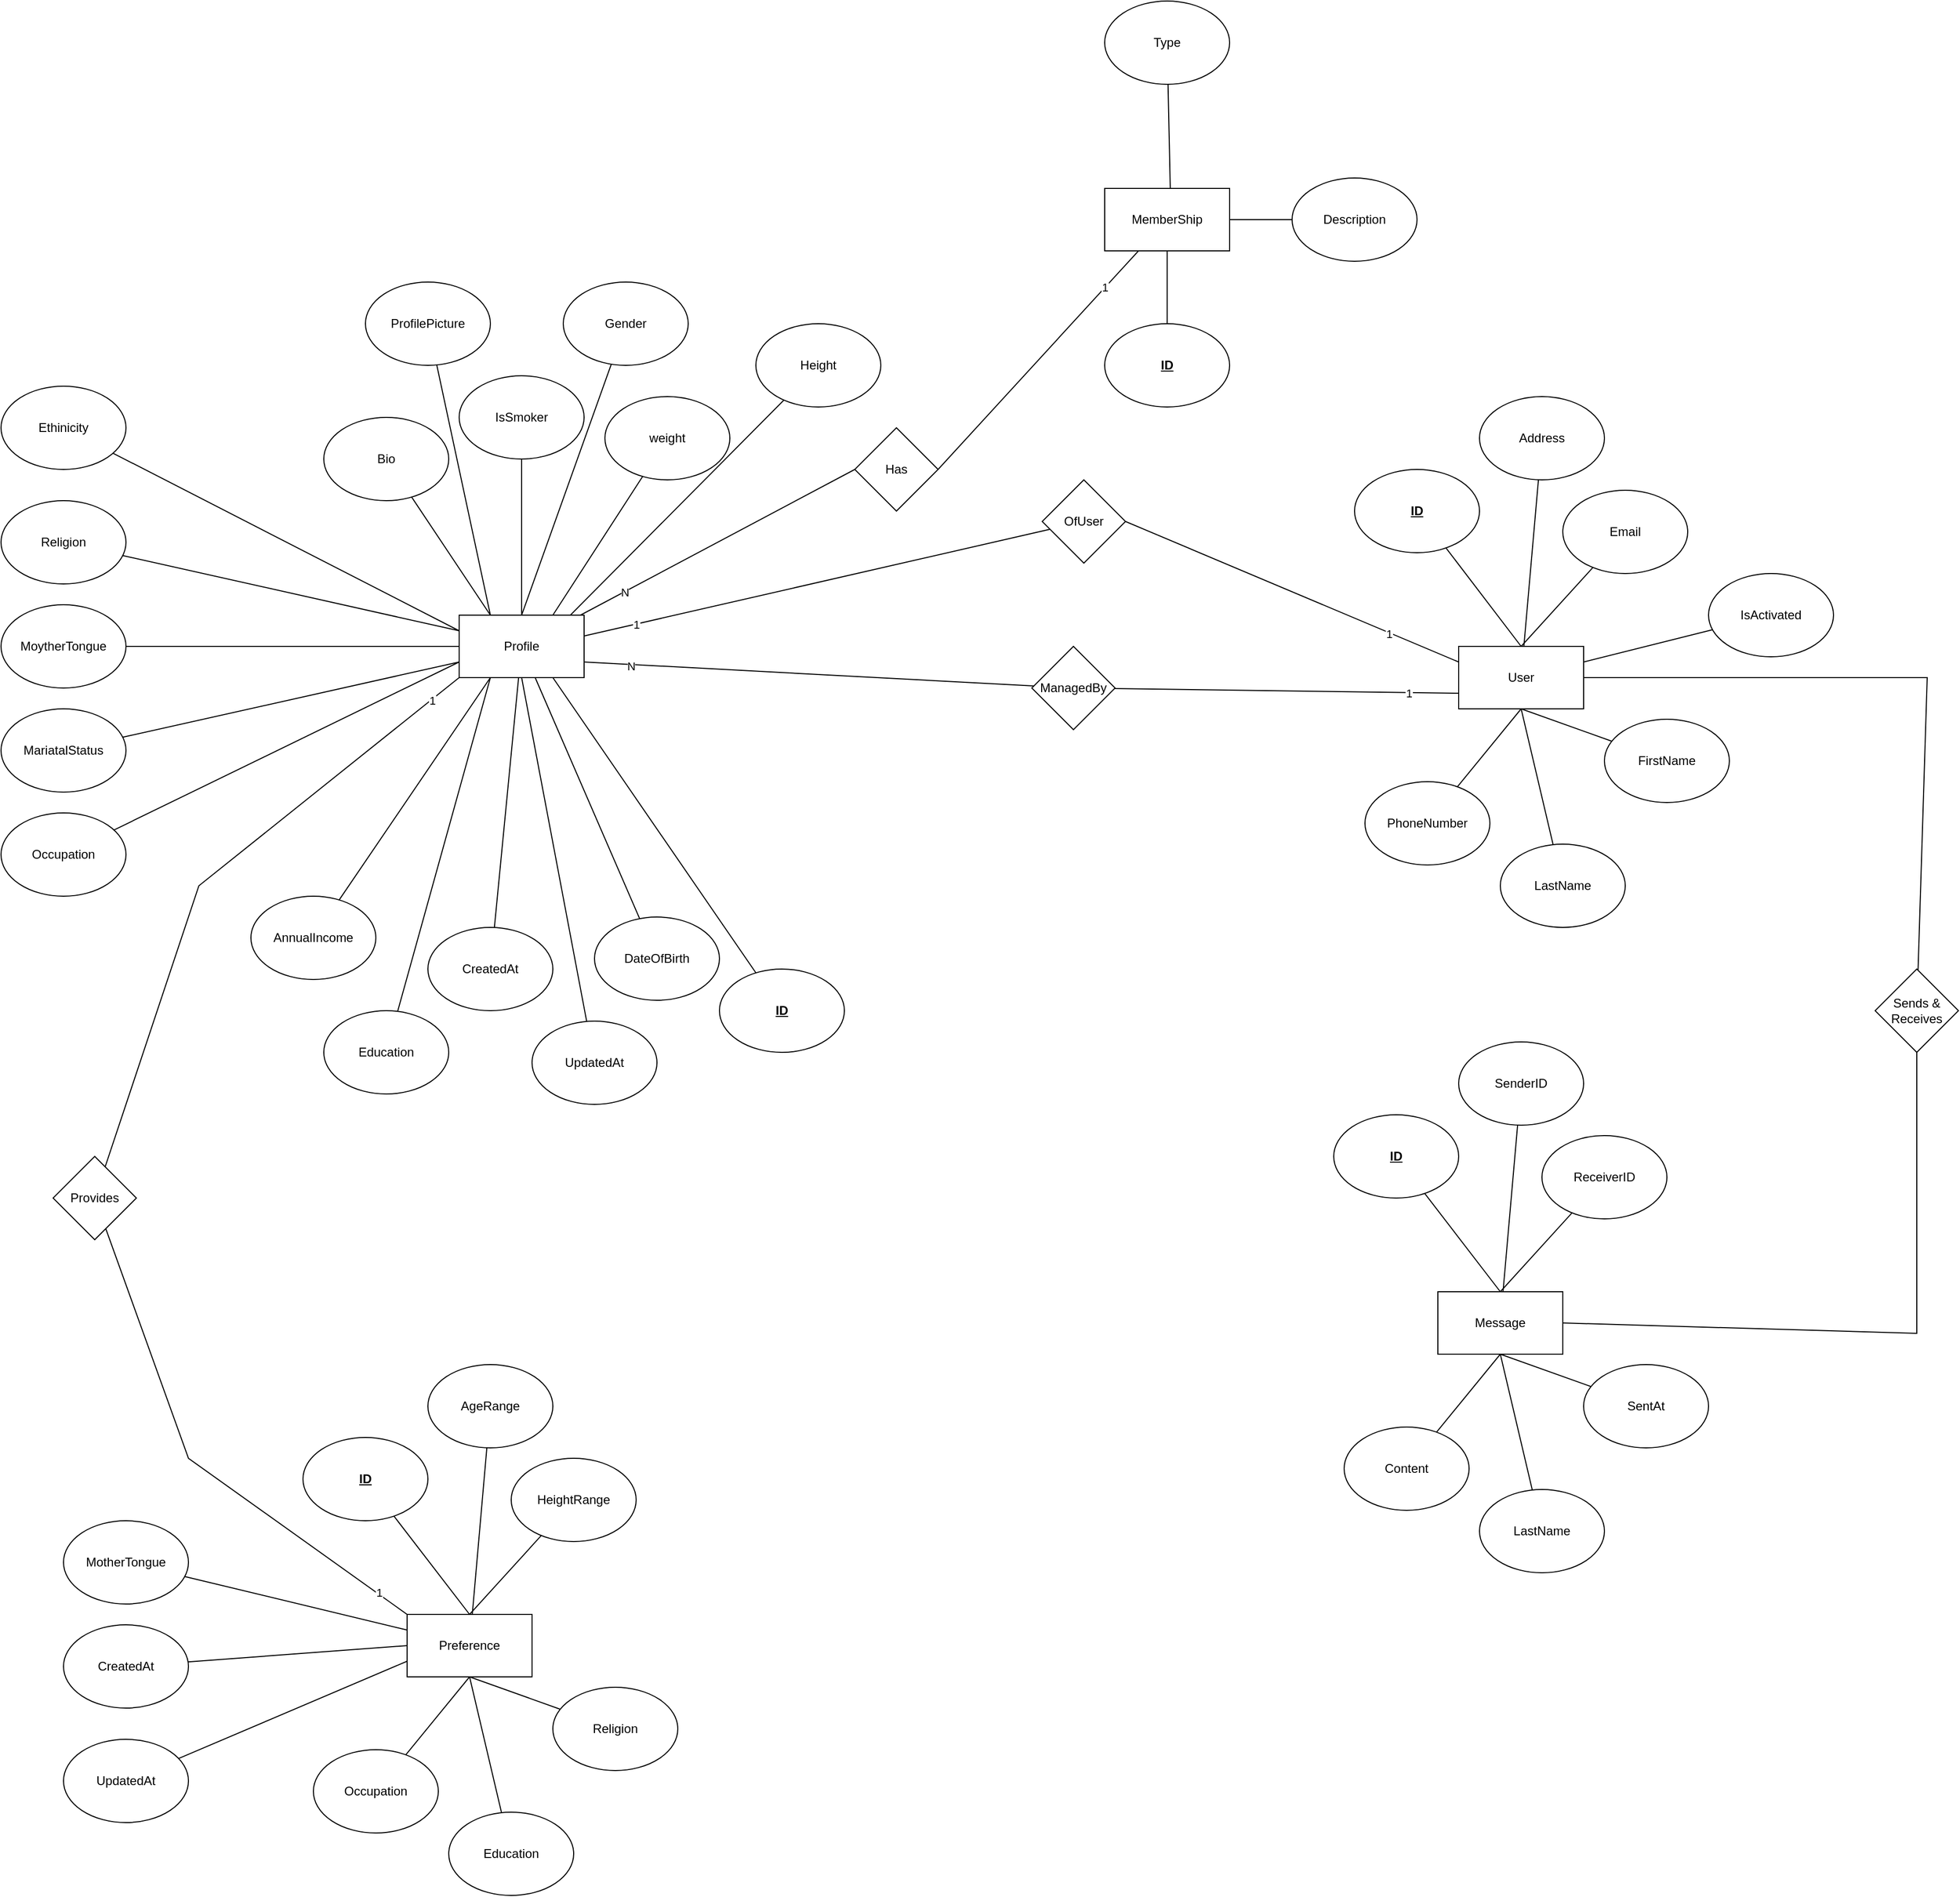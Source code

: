 <mxfile version="24.3.1" type="device">
  <diagram id="R2lEEEUBdFMjLlhIrx00" name="Page-1">
    <mxGraphModel dx="3243" dy="2433" grid="1" gridSize="10" guides="1" tooltips="1" connect="1" arrows="1" fold="1" page="1" pageScale="1" pageWidth="850" pageHeight="1100" math="0" shadow="0" extFonts="Permanent Marker^https://fonts.googleapis.com/css?family=Permanent+Marker">
      <root>
        <mxCell id="0" />
        <mxCell id="1" parent="0" />
        <mxCell id="hpJ25cg99E9ZZXq1IkF3-1" value="Profile" style="rounded=0;whiteSpace=wrap;html=1;" vertex="1" parent="1">
          <mxGeometry x="80" y="520" width="120" height="60" as="geometry" />
        </mxCell>
        <mxCell id="hpJ25cg99E9ZZXq1IkF3-52" style="edgeStyle=none;rounded=0;orthogonalLoop=1;jettySize=auto;html=1;entryX=1;entryY=0.5;entryDx=0;entryDy=0;endArrow=none;endFill=0;exitX=0;exitY=0.25;exitDx=0;exitDy=0;" edge="1" parent="1" source="hpJ25cg99E9ZZXq1IkF3-2" target="hpJ25cg99E9ZZXq1IkF3-50">
          <mxGeometry relative="1" as="geometry" />
        </mxCell>
        <mxCell id="hpJ25cg99E9ZZXq1IkF3-54" value="1" style="edgeLabel;html=1;align=center;verticalAlign=middle;resizable=0;points=[];" vertex="1" connectable="0" parent="hpJ25cg99E9ZZXq1IkF3-52">
          <mxGeometry x="-0.583" y="1" relative="1" as="geometry">
            <mxPoint as="offset" />
          </mxGeometry>
        </mxCell>
        <mxCell id="hpJ25cg99E9ZZXq1IkF3-2" value="User" style="rounded=0;whiteSpace=wrap;html=1;" vertex="1" parent="1">
          <mxGeometry x="1040" y="550" width="120" height="60" as="geometry" />
        </mxCell>
        <mxCell id="hpJ25cg99E9ZZXq1IkF3-32" style="edgeStyle=none;rounded=0;orthogonalLoop=1;jettySize=auto;html=1;entryX=0.75;entryY=1;entryDx=0;entryDy=0;endArrow=none;endFill=0;" edge="1" parent="1" source="hpJ25cg99E9ZZXq1IkF3-3" target="hpJ25cg99E9ZZXq1IkF3-1">
          <mxGeometry relative="1" as="geometry" />
        </mxCell>
        <mxCell id="hpJ25cg99E9ZZXq1IkF3-3" value="&lt;b&gt;&lt;u&gt;ID&lt;/u&gt;&lt;/b&gt;" style="ellipse;whiteSpace=wrap;html=1;" vertex="1" parent="1">
          <mxGeometry x="330" y="860" width="120" height="80" as="geometry" />
        </mxCell>
        <mxCell id="hpJ25cg99E9ZZXq1IkF3-47" style="edgeStyle=none;rounded=0;orthogonalLoop=1;jettySize=auto;html=1;entryX=0.5;entryY=1;entryDx=0;entryDy=0;endArrow=none;endFill=0;" edge="1" parent="1" source="hpJ25cg99E9ZZXq1IkF3-4" target="hpJ25cg99E9ZZXq1IkF3-2">
          <mxGeometry relative="1" as="geometry" />
        </mxCell>
        <mxCell id="hpJ25cg99E9ZZXq1IkF3-4" value="FirstName" style="ellipse;whiteSpace=wrap;html=1;" vertex="1" parent="1">
          <mxGeometry x="1180" y="620" width="120" height="80" as="geometry" />
        </mxCell>
        <mxCell id="hpJ25cg99E9ZZXq1IkF3-42" style="edgeStyle=none;rounded=0;orthogonalLoop=1;jettySize=auto;html=1;entryX=0;entryY=0.25;entryDx=0;entryDy=0;endArrow=none;endFill=0;" edge="1" parent="1" source="hpJ25cg99E9ZZXq1IkF3-5" target="hpJ25cg99E9ZZXq1IkF3-1">
          <mxGeometry relative="1" as="geometry" />
        </mxCell>
        <mxCell id="hpJ25cg99E9ZZXq1IkF3-5" value="Ethinicity" style="ellipse;whiteSpace=wrap;html=1;" vertex="1" parent="1">
          <mxGeometry x="-360" y="300" width="120" height="80" as="geometry" />
        </mxCell>
        <mxCell id="hpJ25cg99E9ZZXq1IkF3-49" style="edgeStyle=none;rounded=0;orthogonalLoop=1;jettySize=auto;html=1;entryX=0.5;entryY=1;entryDx=0;entryDy=0;endArrow=none;endFill=0;" edge="1" parent="1" source="hpJ25cg99E9ZZXq1IkF3-6" target="hpJ25cg99E9ZZXq1IkF3-2">
          <mxGeometry relative="1" as="geometry" />
        </mxCell>
        <mxCell id="hpJ25cg99E9ZZXq1IkF3-6" value="PhoneNumber" style="ellipse;whiteSpace=wrap;html=1;" vertex="1" parent="1">
          <mxGeometry x="950" y="680" width="120" height="80" as="geometry" />
        </mxCell>
        <mxCell id="hpJ25cg99E9ZZXq1IkF3-29" style="edgeStyle=none;rounded=0;orthogonalLoop=1;jettySize=auto;html=1;entryX=0.5;entryY=0;entryDx=0;entryDy=0;endArrow=none;endFill=0;" edge="1" parent="1" source="hpJ25cg99E9ZZXq1IkF3-7" target="hpJ25cg99E9ZZXq1IkF3-1">
          <mxGeometry relative="1" as="geometry" />
        </mxCell>
        <mxCell id="hpJ25cg99E9ZZXq1IkF3-7" value="Gender" style="ellipse;whiteSpace=wrap;html=1;" vertex="1" parent="1">
          <mxGeometry x="180" y="200" width="120" height="80" as="geometry" />
        </mxCell>
        <mxCell id="hpJ25cg99E9ZZXq1IkF3-48" style="edgeStyle=none;rounded=0;orthogonalLoop=1;jettySize=auto;html=1;entryX=0.5;entryY=1;entryDx=0;entryDy=0;endArrow=none;endFill=0;" edge="1" parent="1" source="hpJ25cg99E9ZZXq1IkF3-8" target="hpJ25cg99E9ZZXq1IkF3-2">
          <mxGeometry relative="1" as="geometry" />
        </mxCell>
        <mxCell id="hpJ25cg99E9ZZXq1IkF3-8" value="LastName" style="ellipse;whiteSpace=wrap;html=1;" vertex="1" parent="1">
          <mxGeometry x="1080" y="740" width="120" height="80" as="geometry" />
        </mxCell>
        <mxCell id="hpJ25cg99E9ZZXq1IkF3-33" style="edgeStyle=none;rounded=0;orthogonalLoop=1;jettySize=auto;html=1;endArrow=none;endFill=0;" edge="1" parent="1" source="hpJ25cg99E9ZZXq1IkF3-9" target="hpJ25cg99E9ZZXq1IkF3-1">
          <mxGeometry relative="1" as="geometry" />
        </mxCell>
        <mxCell id="hpJ25cg99E9ZZXq1IkF3-9" value="DateOfBirth" style="ellipse;whiteSpace=wrap;html=1;" vertex="1" parent="1">
          <mxGeometry x="210" y="810" width="120" height="80" as="geometry" />
        </mxCell>
        <mxCell id="hpJ25cg99E9ZZXq1IkF3-45" style="edgeStyle=none;rounded=0;orthogonalLoop=1;jettySize=auto;html=1;entryX=0.5;entryY=0;entryDx=0;entryDy=0;endArrow=none;endFill=0;" edge="1" parent="1" source="hpJ25cg99E9ZZXq1IkF3-10" target="hpJ25cg99E9ZZXq1IkF3-2">
          <mxGeometry relative="1" as="geometry" />
        </mxCell>
        <mxCell id="hpJ25cg99E9ZZXq1IkF3-10" value="Email" style="ellipse;whiteSpace=wrap;html=1;" vertex="1" parent="1">
          <mxGeometry x="1140" y="400" width="120" height="80" as="geometry" />
        </mxCell>
        <mxCell id="hpJ25cg99E9ZZXq1IkF3-41" style="edgeStyle=none;rounded=0;orthogonalLoop=1;jettySize=auto;html=1;entryX=0;entryY=0.25;entryDx=0;entryDy=0;endArrow=none;endFill=0;" edge="1" parent="1" source="hpJ25cg99E9ZZXq1IkF3-11" target="hpJ25cg99E9ZZXq1IkF3-1">
          <mxGeometry relative="1" as="geometry" />
        </mxCell>
        <mxCell id="hpJ25cg99E9ZZXq1IkF3-11" value="Religion" style="ellipse;whiteSpace=wrap;html=1;" vertex="1" parent="1">
          <mxGeometry x="-360" y="410" width="120" height="80" as="geometry" />
        </mxCell>
        <mxCell id="hpJ25cg99E9ZZXq1IkF3-44" style="edgeStyle=none;rounded=0;orthogonalLoop=1;jettySize=auto;html=1;endArrow=none;endFill=0;" edge="1" parent="1" source="hpJ25cg99E9ZZXq1IkF3-12" target="hpJ25cg99E9ZZXq1IkF3-2">
          <mxGeometry relative="1" as="geometry" />
        </mxCell>
        <mxCell id="hpJ25cg99E9ZZXq1IkF3-12" value="Address" style="ellipse;whiteSpace=wrap;html=1;" vertex="1" parent="1">
          <mxGeometry x="1060" y="310" width="120" height="80" as="geometry" />
        </mxCell>
        <mxCell id="hpJ25cg99E9ZZXq1IkF3-40" style="edgeStyle=none;rounded=0;orthogonalLoop=1;jettySize=auto;html=1;entryX=0;entryY=0.5;entryDx=0;entryDy=0;endArrow=none;endFill=0;" edge="1" parent="1" source="hpJ25cg99E9ZZXq1IkF3-13" target="hpJ25cg99E9ZZXq1IkF3-1">
          <mxGeometry relative="1" as="geometry" />
        </mxCell>
        <mxCell id="hpJ25cg99E9ZZXq1IkF3-13" value="MoytherTongue" style="ellipse;whiteSpace=wrap;html=1;" vertex="1" parent="1">
          <mxGeometry x="-360" y="510" width="120" height="80" as="geometry" />
        </mxCell>
        <mxCell id="hpJ25cg99E9ZZXq1IkF3-36" style="edgeStyle=none;rounded=0;orthogonalLoop=1;jettySize=auto;html=1;entryX=0.25;entryY=1;entryDx=0;entryDy=0;endArrow=none;endFill=0;" edge="1" parent="1" source="hpJ25cg99E9ZZXq1IkF3-14" target="hpJ25cg99E9ZZXq1IkF3-1">
          <mxGeometry relative="1" as="geometry" />
        </mxCell>
        <mxCell id="hpJ25cg99E9ZZXq1IkF3-14" value="Education" style="ellipse;whiteSpace=wrap;html=1;" vertex="1" parent="1">
          <mxGeometry x="-50" y="900" width="120" height="80" as="geometry" />
        </mxCell>
        <mxCell id="hpJ25cg99E9ZZXq1IkF3-38" style="edgeStyle=none;rounded=0;orthogonalLoop=1;jettySize=auto;html=1;entryX=0;entryY=0.75;entryDx=0;entryDy=0;endArrow=none;endFill=0;" edge="1" parent="1" source="hpJ25cg99E9ZZXq1IkF3-15" target="hpJ25cg99E9ZZXq1IkF3-1">
          <mxGeometry relative="1" as="geometry" />
        </mxCell>
        <mxCell id="hpJ25cg99E9ZZXq1IkF3-15" value="Occupation" style="ellipse;whiteSpace=wrap;html=1;" vertex="1" parent="1">
          <mxGeometry x="-360" y="710" width="120" height="80" as="geometry" />
        </mxCell>
        <mxCell id="hpJ25cg99E9ZZXq1IkF3-37" style="edgeStyle=none;rounded=0;orthogonalLoop=1;jettySize=auto;html=1;entryX=0.25;entryY=1;entryDx=0;entryDy=0;endArrow=none;endFill=0;" edge="1" parent="1" source="hpJ25cg99E9ZZXq1IkF3-16" target="hpJ25cg99E9ZZXq1IkF3-1">
          <mxGeometry relative="1" as="geometry" />
        </mxCell>
        <mxCell id="hpJ25cg99E9ZZXq1IkF3-16" value="AnnualIncome" style="ellipse;whiteSpace=wrap;html=1;" vertex="1" parent="1">
          <mxGeometry x="-120" y="790" width="120" height="80" as="geometry" />
        </mxCell>
        <mxCell id="hpJ25cg99E9ZZXq1IkF3-31" style="edgeStyle=none;rounded=0;orthogonalLoop=1;jettySize=auto;html=1;entryX=0.888;entryY=0.004;entryDx=0;entryDy=0;endArrow=none;endFill=0;entryPerimeter=0;" edge="1" parent="1" source="hpJ25cg99E9ZZXq1IkF3-17" target="hpJ25cg99E9ZZXq1IkF3-1">
          <mxGeometry relative="1" as="geometry" />
        </mxCell>
        <mxCell id="hpJ25cg99E9ZZXq1IkF3-17" value="Height" style="ellipse;whiteSpace=wrap;html=1;" vertex="1" parent="1">
          <mxGeometry x="365" y="240" width="120" height="80" as="geometry" />
        </mxCell>
        <mxCell id="hpJ25cg99E9ZZXq1IkF3-30" style="edgeStyle=none;rounded=0;orthogonalLoop=1;jettySize=auto;html=1;entryX=0.75;entryY=0;entryDx=0;entryDy=0;endArrow=none;endFill=0;" edge="1" parent="1" source="hpJ25cg99E9ZZXq1IkF3-18" target="hpJ25cg99E9ZZXq1IkF3-1">
          <mxGeometry relative="1" as="geometry" />
        </mxCell>
        <mxCell id="hpJ25cg99E9ZZXq1IkF3-18" value="weight" style="ellipse;whiteSpace=wrap;html=1;" vertex="1" parent="1">
          <mxGeometry x="220" y="310" width="120" height="80" as="geometry" />
        </mxCell>
        <mxCell id="hpJ25cg99E9ZZXq1IkF3-39" style="edgeStyle=none;rounded=0;orthogonalLoop=1;jettySize=auto;html=1;entryX=0;entryY=0.75;entryDx=0;entryDy=0;endArrow=none;endFill=0;" edge="1" parent="1" source="hpJ25cg99E9ZZXq1IkF3-19" target="hpJ25cg99E9ZZXq1IkF3-1">
          <mxGeometry relative="1" as="geometry" />
        </mxCell>
        <mxCell id="hpJ25cg99E9ZZXq1IkF3-19" value="MariatalStatus" style="ellipse;whiteSpace=wrap;html=1;" vertex="1" parent="1">
          <mxGeometry x="-360" y="610" width="120" height="80" as="geometry" />
        </mxCell>
        <mxCell id="hpJ25cg99E9ZZXq1IkF3-27" style="edgeStyle=none;rounded=0;orthogonalLoop=1;jettySize=auto;html=1;entryX=0.25;entryY=0;entryDx=0;entryDy=0;endArrow=none;endFill=0;" edge="1" parent="1" source="hpJ25cg99E9ZZXq1IkF3-20" target="hpJ25cg99E9ZZXq1IkF3-1">
          <mxGeometry relative="1" as="geometry" />
        </mxCell>
        <mxCell id="hpJ25cg99E9ZZXq1IkF3-20" value="ProfilePicture" style="ellipse;whiteSpace=wrap;html=1;" vertex="1" parent="1">
          <mxGeometry x="-10" y="200" width="120" height="80" as="geometry" />
        </mxCell>
        <mxCell id="hpJ25cg99E9ZZXq1IkF3-26" style="edgeStyle=none;rounded=0;orthogonalLoop=1;jettySize=auto;html=1;entryX=0.25;entryY=0;entryDx=0;entryDy=0;endArrow=none;endFill=0;" edge="1" parent="1" source="hpJ25cg99E9ZZXq1IkF3-21" target="hpJ25cg99E9ZZXq1IkF3-1">
          <mxGeometry relative="1" as="geometry" />
        </mxCell>
        <mxCell id="hpJ25cg99E9ZZXq1IkF3-21" value="Bio" style="ellipse;whiteSpace=wrap;html=1;" vertex="1" parent="1">
          <mxGeometry x="-50" y="330" width="120" height="80" as="geometry" />
        </mxCell>
        <mxCell id="hpJ25cg99E9ZZXq1IkF3-35" style="edgeStyle=none;rounded=0;orthogonalLoop=1;jettySize=auto;html=1;endArrow=none;endFill=0;" edge="1" parent="1" source="hpJ25cg99E9ZZXq1IkF3-22" target="hpJ25cg99E9ZZXq1IkF3-1">
          <mxGeometry relative="1" as="geometry" />
        </mxCell>
        <mxCell id="hpJ25cg99E9ZZXq1IkF3-22" value="CreatedAt" style="ellipse;whiteSpace=wrap;html=1;" vertex="1" parent="1">
          <mxGeometry x="50" y="820" width="120" height="80" as="geometry" />
        </mxCell>
        <mxCell id="hpJ25cg99E9ZZXq1IkF3-34" style="edgeStyle=none;rounded=0;orthogonalLoop=1;jettySize=auto;html=1;entryX=0.5;entryY=1;entryDx=0;entryDy=0;endArrow=none;endFill=0;" edge="1" parent="1" source="hpJ25cg99E9ZZXq1IkF3-23" target="hpJ25cg99E9ZZXq1IkF3-1">
          <mxGeometry relative="1" as="geometry" />
        </mxCell>
        <mxCell id="hpJ25cg99E9ZZXq1IkF3-23" value="UpdatedAt" style="ellipse;whiteSpace=wrap;html=1;" vertex="1" parent="1">
          <mxGeometry x="150" y="910" width="120" height="80" as="geometry" />
        </mxCell>
        <mxCell id="hpJ25cg99E9ZZXq1IkF3-28" style="edgeStyle=none;rounded=0;orthogonalLoop=1;jettySize=auto;html=1;entryX=0.5;entryY=0;entryDx=0;entryDy=0;endArrow=none;endFill=0;" edge="1" parent="1" source="hpJ25cg99E9ZZXq1IkF3-24" target="hpJ25cg99E9ZZXq1IkF3-1">
          <mxGeometry relative="1" as="geometry" />
        </mxCell>
        <mxCell id="hpJ25cg99E9ZZXq1IkF3-24" value="IsSmoker" style="ellipse;whiteSpace=wrap;html=1;" vertex="1" parent="1">
          <mxGeometry x="80" y="290" width="120" height="80" as="geometry" />
        </mxCell>
        <mxCell id="hpJ25cg99E9ZZXq1IkF3-25" value="&lt;b&gt;&lt;u&gt;ID&lt;/u&gt;&lt;/b&gt;" style="ellipse;whiteSpace=wrap;html=1;" vertex="1" parent="1">
          <mxGeometry x="940" y="380" width="120" height="80" as="geometry" />
        </mxCell>
        <mxCell id="hpJ25cg99E9ZZXq1IkF3-51" style="edgeStyle=none;rounded=0;orthogonalLoop=1;jettySize=auto;html=1;endArrow=none;endFill=0;" edge="1" parent="1" source="hpJ25cg99E9ZZXq1IkF3-50">
          <mxGeometry relative="1" as="geometry">
            <mxPoint x="200" y="540" as="targetPoint" />
          </mxGeometry>
        </mxCell>
        <mxCell id="hpJ25cg99E9ZZXq1IkF3-53" value="1" style="edgeLabel;html=1;align=center;verticalAlign=middle;resizable=0;points=[];" vertex="1" connectable="0" parent="hpJ25cg99E9ZZXq1IkF3-51">
          <mxGeometry x="0.779" relative="1" as="geometry">
            <mxPoint as="offset" />
          </mxGeometry>
        </mxCell>
        <mxCell id="hpJ25cg99E9ZZXq1IkF3-50" value="OfUser" style="rhombus;whiteSpace=wrap;html=1;" vertex="1" parent="1">
          <mxGeometry x="640" y="390" width="80" height="80" as="geometry" />
        </mxCell>
        <mxCell id="hpJ25cg99E9ZZXq1IkF3-56" style="edgeStyle=none;rounded=0;orthogonalLoop=1;jettySize=auto;html=1;entryX=0;entryY=0.75;entryDx=0;entryDy=0;endArrow=none;endFill=0;" edge="1" parent="1" source="hpJ25cg99E9ZZXq1IkF3-55" target="hpJ25cg99E9ZZXq1IkF3-2">
          <mxGeometry relative="1" as="geometry" />
        </mxCell>
        <mxCell id="hpJ25cg99E9ZZXq1IkF3-58" value="1" style="edgeLabel;html=1;align=center;verticalAlign=middle;resizable=0;points=[];" vertex="1" connectable="0" parent="hpJ25cg99E9ZZXq1IkF3-56">
          <mxGeometry x="0.712" relative="1" as="geometry">
            <mxPoint x="-1" as="offset" />
          </mxGeometry>
        </mxCell>
        <mxCell id="hpJ25cg99E9ZZXq1IkF3-55" value="ManagedBy" style="rhombus;whiteSpace=wrap;html=1;" vertex="1" parent="1">
          <mxGeometry x="630" y="550" width="80" height="80" as="geometry" />
        </mxCell>
        <mxCell id="hpJ25cg99E9ZZXq1IkF3-57" style="edgeStyle=none;rounded=0;orthogonalLoop=1;jettySize=auto;html=1;entryX=1;entryY=0.75;entryDx=0;entryDy=0;endArrow=none;endFill=0;" edge="1" parent="1" source="hpJ25cg99E9ZZXq1IkF3-55" target="hpJ25cg99E9ZZXq1IkF3-1">
          <mxGeometry relative="1" as="geometry" />
        </mxCell>
        <mxCell id="hpJ25cg99E9ZZXq1IkF3-59" value="N" style="edgeLabel;html=1;align=center;verticalAlign=middle;resizable=0;points=[];" vertex="1" connectable="0" parent="hpJ25cg99E9ZZXq1IkF3-57">
          <mxGeometry x="0.791" y="1" relative="1" as="geometry">
            <mxPoint as="offset" />
          </mxGeometry>
        </mxCell>
        <mxCell id="hpJ25cg99E9ZZXq1IkF3-74" value="Preference" style="rounded=0;whiteSpace=wrap;html=1;" vertex="1" parent="1">
          <mxGeometry x="30" y="1480" width="120" height="60" as="geometry" />
        </mxCell>
        <mxCell id="hpJ25cg99E9ZZXq1IkF3-75" style="edgeStyle=none;rounded=0;orthogonalLoop=1;jettySize=auto;html=1;entryX=0.5;entryY=1;entryDx=0;entryDy=0;endArrow=none;endFill=0;" edge="1" source="hpJ25cg99E9ZZXq1IkF3-76" target="hpJ25cg99E9ZZXq1IkF3-74" parent="1">
          <mxGeometry relative="1" as="geometry" />
        </mxCell>
        <mxCell id="hpJ25cg99E9ZZXq1IkF3-76" value="Religion" style="ellipse;whiteSpace=wrap;html=1;" vertex="1" parent="1">
          <mxGeometry x="170" y="1550" width="120" height="80" as="geometry" />
        </mxCell>
        <mxCell id="hpJ25cg99E9ZZXq1IkF3-77" style="edgeStyle=none;rounded=0;orthogonalLoop=1;jettySize=auto;html=1;entryX=0.5;entryY=1;entryDx=0;entryDy=0;endArrow=none;endFill=0;" edge="1" source="hpJ25cg99E9ZZXq1IkF3-78" target="hpJ25cg99E9ZZXq1IkF3-74" parent="1">
          <mxGeometry relative="1" as="geometry" />
        </mxCell>
        <mxCell id="hpJ25cg99E9ZZXq1IkF3-78" value="Occupation" style="ellipse;whiteSpace=wrap;html=1;" vertex="1" parent="1">
          <mxGeometry x="-60" y="1610" width="120" height="80" as="geometry" />
        </mxCell>
        <mxCell id="hpJ25cg99E9ZZXq1IkF3-79" style="edgeStyle=none;rounded=0;orthogonalLoop=1;jettySize=auto;html=1;entryX=0.5;entryY=1;entryDx=0;entryDy=0;endArrow=none;endFill=0;" edge="1" source="hpJ25cg99E9ZZXq1IkF3-80" target="hpJ25cg99E9ZZXq1IkF3-74" parent="1">
          <mxGeometry relative="1" as="geometry" />
        </mxCell>
        <mxCell id="hpJ25cg99E9ZZXq1IkF3-80" value="Education" style="ellipse;whiteSpace=wrap;html=1;" vertex="1" parent="1">
          <mxGeometry x="70" y="1670" width="120" height="80" as="geometry" />
        </mxCell>
        <mxCell id="hpJ25cg99E9ZZXq1IkF3-81" style="edgeStyle=none;rounded=0;orthogonalLoop=1;jettySize=auto;html=1;entryX=0.5;entryY=0;entryDx=0;entryDy=0;endArrow=none;endFill=0;" edge="1" source="hpJ25cg99E9ZZXq1IkF3-82" target="hpJ25cg99E9ZZXq1IkF3-74" parent="1">
          <mxGeometry relative="1" as="geometry" />
        </mxCell>
        <mxCell id="hpJ25cg99E9ZZXq1IkF3-82" value="HeightRange" style="ellipse;whiteSpace=wrap;html=1;" vertex="1" parent="1">
          <mxGeometry x="130" y="1330" width="120" height="80" as="geometry" />
        </mxCell>
        <mxCell id="hpJ25cg99E9ZZXq1IkF3-83" style="edgeStyle=none;rounded=0;orthogonalLoop=1;jettySize=auto;html=1;endArrow=none;endFill=0;" edge="1" source="hpJ25cg99E9ZZXq1IkF3-84" target="hpJ25cg99E9ZZXq1IkF3-74" parent="1">
          <mxGeometry relative="1" as="geometry" />
        </mxCell>
        <mxCell id="hpJ25cg99E9ZZXq1IkF3-84" value="AgeRange" style="ellipse;whiteSpace=wrap;html=1;" vertex="1" parent="1">
          <mxGeometry x="50" y="1240" width="120" height="80" as="geometry" />
        </mxCell>
        <mxCell id="hpJ25cg99E9ZZXq1IkF3-85" style="edgeStyle=none;rounded=0;orthogonalLoop=1;jettySize=auto;html=1;entryX=0.5;entryY=0;entryDx=0;entryDy=0;endArrow=none;endFill=0;" edge="1" source="hpJ25cg99E9ZZXq1IkF3-86" target="hpJ25cg99E9ZZXq1IkF3-74" parent="1">
          <mxGeometry relative="1" as="geometry" />
        </mxCell>
        <mxCell id="hpJ25cg99E9ZZXq1IkF3-86" value="&lt;b&gt;&lt;u&gt;ID&lt;/u&gt;&lt;/b&gt;" style="ellipse;whiteSpace=wrap;html=1;" vertex="1" parent="1">
          <mxGeometry x="-70" y="1310" width="120" height="80" as="geometry" />
        </mxCell>
        <mxCell id="hpJ25cg99E9ZZXq1IkF3-90" style="edgeStyle=none;rounded=0;orthogonalLoop=1;jettySize=auto;html=1;entryX=0;entryY=0.5;entryDx=0;entryDy=0;endArrow=none;endFill=0;" edge="1" parent="1" source="hpJ25cg99E9ZZXq1IkF3-87" target="hpJ25cg99E9ZZXq1IkF3-74">
          <mxGeometry relative="1" as="geometry" />
        </mxCell>
        <mxCell id="hpJ25cg99E9ZZXq1IkF3-87" value="CreatedAt" style="ellipse;whiteSpace=wrap;html=1;" vertex="1" parent="1">
          <mxGeometry x="-300" y="1490" width="120" height="80" as="geometry" />
        </mxCell>
        <mxCell id="hpJ25cg99E9ZZXq1IkF3-91" style="edgeStyle=none;rounded=0;orthogonalLoop=1;jettySize=auto;html=1;entryX=0;entryY=0.25;entryDx=0;entryDy=0;endArrow=none;endFill=0;" edge="1" parent="1" source="hpJ25cg99E9ZZXq1IkF3-88" target="hpJ25cg99E9ZZXq1IkF3-74">
          <mxGeometry relative="1" as="geometry" />
        </mxCell>
        <mxCell id="hpJ25cg99E9ZZXq1IkF3-88" value="MotherTongue" style="ellipse;whiteSpace=wrap;html=1;" vertex="1" parent="1">
          <mxGeometry x="-300" y="1390" width="120" height="80" as="geometry" />
        </mxCell>
        <mxCell id="hpJ25cg99E9ZZXq1IkF3-92" style="edgeStyle=none;rounded=0;orthogonalLoop=1;jettySize=auto;html=1;entryX=0;entryY=0.75;entryDx=0;entryDy=0;endArrow=none;endFill=0;" edge="1" parent="1" source="hpJ25cg99E9ZZXq1IkF3-89" target="hpJ25cg99E9ZZXq1IkF3-74">
          <mxGeometry relative="1" as="geometry" />
        </mxCell>
        <mxCell id="hpJ25cg99E9ZZXq1IkF3-89" value="UpdatedAt" style="ellipse;whiteSpace=wrap;html=1;" vertex="1" parent="1">
          <mxGeometry x="-300" y="1600" width="120" height="80" as="geometry" />
        </mxCell>
        <mxCell id="hpJ25cg99E9ZZXq1IkF3-109" style="edgeStyle=none;rounded=0;orthogonalLoop=1;jettySize=auto;html=1;entryX=0;entryY=1;entryDx=0;entryDy=0;endArrow=none;endFill=0;" edge="1" parent="1" source="hpJ25cg99E9ZZXq1IkF3-108" target="hpJ25cg99E9ZZXq1IkF3-1">
          <mxGeometry relative="1" as="geometry">
            <Array as="points">
              <mxPoint x="-170" y="780" />
            </Array>
          </mxGeometry>
        </mxCell>
        <mxCell id="hpJ25cg99E9ZZXq1IkF3-111" value="1" style="edgeLabel;html=1;align=center;verticalAlign=middle;resizable=0;points=[];" vertex="1" connectable="0" parent="hpJ25cg99E9ZZXq1IkF3-109">
          <mxGeometry x="0.886" y="-1" relative="1" as="geometry">
            <mxPoint as="offset" />
          </mxGeometry>
        </mxCell>
        <mxCell id="hpJ25cg99E9ZZXq1IkF3-110" style="edgeStyle=none;rounded=0;orthogonalLoop=1;jettySize=auto;html=1;entryX=0;entryY=0;entryDx=0;entryDy=0;endArrow=none;endFill=0;" edge="1" parent="1" source="hpJ25cg99E9ZZXq1IkF3-108" target="hpJ25cg99E9ZZXq1IkF3-74">
          <mxGeometry relative="1" as="geometry">
            <Array as="points">
              <mxPoint x="-180" y="1330" />
            </Array>
          </mxGeometry>
        </mxCell>
        <mxCell id="hpJ25cg99E9ZZXq1IkF3-112" value="1" style="edgeLabel;html=1;align=center;verticalAlign=middle;resizable=0;points=[];" vertex="1" connectable="0" parent="hpJ25cg99E9ZZXq1IkF3-110">
          <mxGeometry x="0.859" y="2" relative="1" as="geometry">
            <mxPoint as="offset" />
          </mxGeometry>
        </mxCell>
        <mxCell id="hpJ25cg99E9ZZXq1IkF3-108" value="Provides" style="rhombus;whiteSpace=wrap;html=1;" vertex="1" parent="1">
          <mxGeometry x="-310" y="1040" width="80" height="80" as="geometry" />
        </mxCell>
        <mxCell id="hpJ25cg99E9ZZXq1IkF3-115" value="Message" style="rounded=0;whiteSpace=wrap;html=1;" vertex="1" parent="1">
          <mxGeometry x="1020" y="1170" width="120" height="60" as="geometry" />
        </mxCell>
        <mxCell id="hpJ25cg99E9ZZXq1IkF3-116" style="edgeStyle=none;rounded=0;orthogonalLoop=1;jettySize=auto;html=1;entryX=0.5;entryY=1;entryDx=0;entryDy=0;endArrow=none;endFill=0;" edge="1" parent="1" source="hpJ25cg99E9ZZXq1IkF3-117" target="hpJ25cg99E9ZZXq1IkF3-115">
          <mxGeometry relative="1" as="geometry" />
        </mxCell>
        <mxCell id="hpJ25cg99E9ZZXq1IkF3-117" value="SentAt" style="ellipse;whiteSpace=wrap;html=1;" vertex="1" parent="1">
          <mxGeometry x="1160" y="1240" width="120" height="80" as="geometry" />
        </mxCell>
        <mxCell id="hpJ25cg99E9ZZXq1IkF3-118" style="edgeStyle=none;rounded=0;orthogonalLoop=1;jettySize=auto;html=1;entryX=0.5;entryY=1;entryDx=0;entryDy=0;endArrow=none;endFill=0;" edge="1" parent="1" source="hpJ25cg99E9ZZXq1IkF3-119" target="hpJ25cg99E9ZZXq1IkF3-115">
          <mxGeometry relative="1" as="geometry" />
        </mxCell>
        <mxCell id="hpJ25cg99E9ZZXq1IkF3-119" value="Content" style="ellipse;whiteSpace=wrap;html=1;" vertex="1" parent="1">
          <mxGeometry x="930" y="1300" width="120" height="80" as="geometry" />
        </mxCell>
        <mxCell id="hpJ25cg99E9ZZXq1IkF3-120" style="edgeStyle=none;rounded=0;orthogonalLoop=1;jettySize=auto;html=1;entryX=0.5;entryY=1;entryDx=0;entryDy=0;endArrow=none;endFill=0;" edge="1" parent="1" source="hpJ25cg99E9ZZXq1IkF3-121" target="hpJ25cg99E9ZZXq1IkF3-115">
          <mxGeometry relative="1" as="geometry" />
        </mxCell>
        <mxCell id="hpJ25cg99E9ZZXq1IkF3-121" value="LastName" style="ellipse;whiteSpace=wrap;html=1;" vertex="1" parent="1">
          <mxGeometry x="1060" y="1360" width="120" height="80" as="geometry" />
        </mxCell>
        <mxCell id="hpJ25cg99E9ZZXq1IkF3-122" style="edgeStyle=none;rounded=0;orthogonalLoop=1;jettySize=auto;html=1;entryX=0.5;entryY=0;entryDx=0;entryDy=0;endArrow=none;endFill=0;" edge="1" parent="1" source="hpJ25cg99E9ZZXq1IkF3-123" target="hpJ25cg99E9ZZXq1IkF3-115">
          <mxGeometry relative="1" as="geometry" />
        </mxCell>
        <mxCell id="hpJ25cg99E9ZZXq1IkF3-123" value="ReceiverID" style="ellipse;whiteSpace=wrap;html=1;" vertex="1" parent="1">
          <mxGeometry x="1120" y="1020" width="120" height="80" as="geometry" />
        </mxCell>
        <mxCell id="hpJ25cg99E9ZZXq1IkF3-124" style="edgeStyle=none;rounded=0;orthogonalLoop=1;jettySize=auto;html=1;endArrow=none;endFill=0;" edge="1" parent="1" source="hpJ25cg99E9ZZXq1IkF3-125" target="hpJ25cg99E9ZZXq1IkF3-115">
          <mxGeometry relative="1" as="geometry" />
        </mxCell>
        <mxCell id="hpJ25cg99E9ZZXq1IkF3-125" value="SenderID" style="ellipse;whiteSpace=wrap;html=1;" vertex="1" parent="1">
          <mxGeometry x="1040" y="930" width="120" height="80" as="geometry" />
        </mxCell>
        <mxCell id="hpJ25cg99E9ZZXq1IkF3-126" style="edgeStyle=none;rounded=0;orthogonalLoop=1;jettySize=auto;html=1;entryX=0.5;entryY=0;entryDx=0;entryDy=0;endArrow=none;endFill=0;" edge="1" parent="1" source="hpJ25cg99E9ZZXq1IkF3-127" target="hpJ25cg99E9ZZXq1IkF3-115">
          <mxGeometry relative="1" as="geometry" />
        </mxCell>
        <mxCell id="hpJ25cg99E9ZZXq1IkF3-127" value="&lt;b&gt;&lt;u&gt;ID&lt;/u&gt;&lt;/b&gt;" style="ellipse;whiteSpace=wrap;html=1;" vertex="1" parent="1">
          <mxGeometry x="920" y="1000" width="120" height="80" as="geometry" />
        </mxCell>
        <mxCell id="hpJ25cg99E9ZZXq1IkF3-130" style="edgeStyle=none;rounded=0;orthogonalLoop=1;jettySize=auto;html=1;entryX=1;entryY=0.5;entryDx=0;entryDy=0;endArrow=none;endFill=0;" edge="1" parent="1" source="hpJ25cg99E9ZZXq1IkF3-129" target="hpJ25cg99E9ZZXq1IkF3-2">
          <mxGeometry relative="1" as="geometry">
            <Array as="points">
              <mxPoint x="1490" y="580" />
            </Array>
          </mxGeometry>
        </mxCell>
        <mxCell id="hpJ25cg99E9ZZXq1IkF3-131" style="edgeStyle=none;rounded=0;orthogonalLoop=1;jettySize=auto;html=1;entryX=1;entryY=0.5;entryDx=0;entryDy=0;endArrow=none;endFill=0;" edge="1" parent="1" source="hpJ25cg99E9ZZXq1IkF3-129" target="hpJ25cg99E9ZZXq1IkF3-115">
          <mxGeometry relative="1" as="geometry">
            <Array as="points">
              <mxPoint x="1480" y="1210" />
            </Array>
          </mxGeometry>
        </mxCell>
        <mxCell id="hpJ25cg99E9ZZXq1IkF3-129" value="Sends &amp;amp; Receives" style="rhombus;whiteSpace=wrap;html=1;" vertex="1" parent="1">
          <mxGeometry x="1440" y="860" width="80" height="80" as="geometry" />
        </mxCell>
        <mxCell id="hpJ25cg99E9ZZXq1IkF3-133" style="edgeStyle=none;rounded=0;orthogonalLoop=1;jettySize=auto;html=1;entryX=1;entryY=0.25;entryDx=0;entryDy=0;endArrow=none;endFill=0;" edge="1" parent="1" source="hpJ25cg99E9ZZXq1IkF3-132" target="hpJ25cg99E9ZZXq1IkF3-2">
          <mxGeometry relative="1" as="geometry" />
        </mxCell>
        <mxCell id="hpJ25cg99E9ZZXq1IkF3-132" value="IsActivated" style="ellipse;whiteSpace=wrap;html=1;" vertex="1" parent="1">
          <mxGeometry x="1280" y="480" width="120" height="80" as="geometry" />
        </mxCell>
        <mxCell id="hpJ25cg99E9ZZXq1IkF3-149" style="edgeStyle=none;rounded=0;orthogonalLoop=1;jettySize=auto;html=1;entryX=1;entryY=0.5;entryDx=0;entryDy=0;endArrow=none;endFill=0;" edge="1" parent="1" source="hpJ25cg99E9ZZXq1IkF3-136" target="hpJ25cg99E9ZZXq1IkF3-150">
          <mxGeometry relative="1" as="geometry" />
        </mxCell>
        <mxCell id="hpJ25cg99E9ZZXq1IkF3-153" value="1" style="edgeLabel;html=1;align=center;verticalAlign=middle;resizable=0;points=[];" vertex="1" connectable="0" parent="hpJ25cg99E9ZZXq1IkF3-149">
          <mxGeometry x="-0.659" y="-2" relative="1" as="geometry">
            <mxPoint x="1" as="offset" />
          </mxGeometry>
        </mxCell>
        <mxCell id="hpJ25cg99E9ZZXq1IkF3-136" value="MemberShip" style="rounded=0;whiteSpace=wrap;html=1;" vertex="1" parent="1">
          <mxGeometry x="700" y="110" width="120" height="60" as="geometry" />
        </mxCell>
        <mxCell id="hpJ25cg99E9ZZXq1IkF3-141" style="edgeStyle=none;rounded=0;orthogonalLoop=1;jettySize=auto;html=1;endArrow=none;endFill=0;exitX=0.731;exitY=0.941;exitDx=0;exitDy=0;exitPerimeter=0;" edge="1" parent="1" source="hpJ25cg99E9ZZXq1IkF3-25">
          <mxGeometry relative="1" as="geometry">
            <mxPoint x="1100" y="550" as="targetPoint" />
            <mxPoint x="1037.379" y="465.593" as="sourcePoint" />
          </mxGeometry>
        </mxCell>
        <mxCell id="hpJ25cg99E9ZZXq1IkF3-143" style="edgeStyle=none;rounded=0;orthogonalLoop=1;jettySize=auto;html=1;entryX=1;entryY=0.5;entryDx=0;entryDy=0;endArrow=none;endFill=0;" edge="1" source="hpJ25cg99E9ZZXq1IkF3-144" parent="1" target="hpJ25cg99E9ZZXq1IkF3-136">
          <mxGeometry relative="1" as="geometry">
            <mxPoint x="760" y="110" as="targetPoint" />
          </mxGeometry>
        </mxCell>
        <mxCell id="hpJ25cg99E9ZZXq1IkF3-144" value="Description" style="ellipse;whiteSpace=wrap;html=1;" vertex="1" parent="1">
          <mxGeometry x="880" y="100" width="120" height="80" as="geometry" />
        </mxCell>
        <mxCell id="hpJ25cg99E9ZZXq1IkF3-145" style="edgeStyle=none;rounded=0;orthogonalLoop=1;jettySize=auto;html=1;endArrow=none;endFill=0;" edge="1" source="hpJ25cg99E9ZZXq1IkF3-146" parent="1">
          <mxGeometry relative="1" as="geometry">
            <mxPoint x="763" y="110" as="targetPoint" />
          </mxGeometry>
        </mxCell>
        <mxCell id="hpJ25cg99E9ZZXq1IkF3-146" value="Type" style="ellipse;whiteSpace=wrap;html=1;" vertex="1" parent="1">
          <mxGeometry x="700" y="-70" width="120" height="80" as="geometry" />
        </mxCell>
        <mxCell id="hpJ25cg99E9ZZXq1IkF3-147" style="edgeStyle=none;rounded=0;orthogonalLoop=1;jettySize=auto;html=1;entryX=0.5;entryY=1;entryDx=0;entryDy=0;endArrow=none;endFill=0;" edge="1" source="hpJ25cg99E9ZZXq1IkF3-148" parent="1" target="hpJ25cg99E9ZZXq1IkF3-136">
          <mxGeometry relative="1" as="geometry">
            <mxPoint x="760" y="110" as="targetPoint" />
          </mxGeometry>
        </mxCell>
        <mxCell id="hpJ25cg99E9ZZXq1IkF3-148" value="&lt;b&gt;&lt;u&gt;ID&lt;/u&gt;&lt;/b&gt;" style="ellipse;whiteSpace=wrap;html=1;" vertex="1" parent="1">
          <mxGeometry x="700" y="240" width="120" height="80" as="geometry" />
        </mxCell>
        <mxCell id="hpJ25cg99E9ZZXq1IkF3-151" style="edgeStyle=none;rounded=0;orthogonalLoop=1;jettySize=auto;html=1;endArrow=none;endFill=0;exitX=0;exitY=0.5;exitDx=0;exitDy=0;" edge="1" parent="1" source="hpJ25cg99E9ZZXq1IkF3-150" target="hpJ25cg99E9ZZXq1IkF3-1">
          <mxGeometry relative="1" as="geometry" />
        </mxCell>
        <mxCell id="hpJ25cg99E9ZZXq1IkF3-152" value="N" style="edgeLabel;html=1;align=center;verticalAlign=middle;resizable=0;points=[];" vertex="1" connectable="0" parent="hpJ25cg99E9ZZXq1IkF3-151">
          <mxGeometry x="0.681" relative="1" as="geometry">
            <mxPoint as="offset" />
          </mxGeometry>
        </mxCell>
        <mxCell id="hpJ25cg99E9ZZXq1IkF3-150" value="Has" style="rhombus;whiteSpace=wrap;html=1;" vertex="1" parent="1">
          <mxGeometry x="460" y="340" width="80" height="80" as="geometry" />
        </mxCell>
      </root>
    </mxGraphModel>
  </diagram>
</mxfile>
